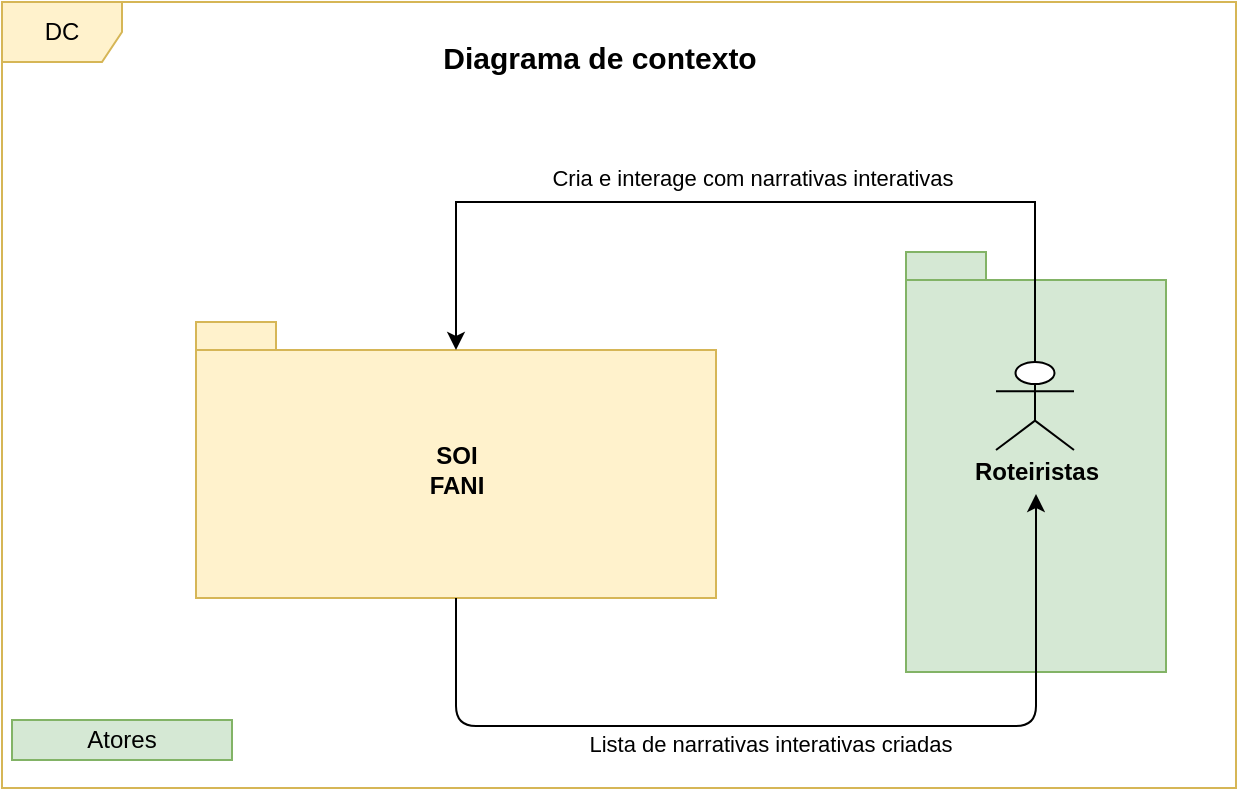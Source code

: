 <mxfile version="13.1.2" type="device"><diagram id="5TEr9pwAaKO4iSVHyow2" name="Page-1"><mxGraphModel dx="786" dy="546" grid="0" gridSize="10" guides="1" tooltips="1" connect="1" arrows="1" fold="1" page="1" pageScale="1" pageWidth="827" pageHeight="1169" math="0" shadow="0"><root><mxCell id="0"/><mxCell id="1" parent="0"/><mxCell id="oQwgCkKNtjnU_e56AvQa-33" value="DC" style="shape=umlFrame;whiteSpace=wrap;html=1;fillColor=#fff2cc;strokeColor=#d6b656;" parent="1" vertex="1"><mxGeometry x="173" y="80" width="617" height="393" as="geometry"/></mxCell><mxCell id="oQwgCkKNtjnU_e56AvQa-51" value="Roteiristas" style="shape=folder;fontStyle=1;spacingTop=10;tabWidth=40;tabHeight=14;tabPosition=left;html=1;fillColor=#d5e8d4;strokeColor=#82b366;" parent="1" vertex="1"><mxGeometry x="625" y="205" width="130" height="210" as="geometry"/></mxCell><mxCell id="oQwgCkKNtjnU_e56AvQa-9" value="SOI&lt;br&gt;FANI" style="shape=folder;fontStyle=1;spacingTop=10;tabWidth=40;tabHeight=14;tabPosition=left;html=1;fillColor=#fff2cc;strokeColor=#d6b656;" parent="1" vertex="1"><mxGeometry x="270" y="240" width="260" height="138" as="geometry"/></mxCell><mxCell id="oQwgCkKNtjnU_e56AvQa-26" style="edgeStyle=orthogonalEdgeStyle;rounded=0;orthogonalLoop=1;jettySize=auto;html=1;exitX=0.5;exitY=0;exitDx=0;exitDy=0;exitPerimeter=0;" parent="1" source="oQwgCkKNtjnU_e56AvQa-11" edge="1"><mxGeometry relative="1" as="geometry"><mxPoint x="400" y="254" as="targetPoint"/><Array as="points"><mxPoint x="690" y="180"/><mxPoint x="400" y="180"/></Array><mxPoint x="690" y="243" as="sourcePoint"/></mxGeometry></mxCell><mxCell id="zXygkUnxZdBRho3epZRC-3" value="Cria e interage com narrativas interativas" style="edgeLabel;html=1;align=center;verticalAlign=middle;resizable=0;points=[];" vertex="1" connectable="0" parent="oQwgCkKNtjnU_e56AvQa-26"><mxGeometry x="0.053" y="-2" relative="1" as="geometry"><mxPoint x="11.5" y="-10" as="offset"/></mxGeometry></mxCell><mxCell id="oQwgCkKNtjnU_e56AvQa-11" value="" style="shape=umlActor;verticalLabelPosition=bottom;labelBackgroundColor=#ffffff;verticalAlign=top;html=1;" parent="1" vertex="1"><mxGeometry x="670" y="260" width="39" height="44" as="geometry"/></mxCell><mxCell id="oQwgCkKNtjnU_e56AvQa-39" value="Atores" style="text;html=1;strokeColor=#82b366;fillColor=#d5e8d4;align=center;verticalAlign=middle;whiteSpace=wrap;rounded=0;" parent="1" vertex="1"><mxGeometry x="178" y="439" width="110" height="20" as="geometry"/></mxCell><mxCell id="oQwgCkKNtjnU_e56AvQa-53" value="Diagrama de contexto" style="text;align=center;fontStyle=1;verticalAlign=middle;spacingLeft=3;spacingRight=3;strokeColor=none;rotatable=0;points=[[0,0.5],[1,0.5]];portConstraint=eastwest;spacing=6;fontSize=15;" parent="1" vertex="1"><mxGeometry x="397" y="82" width="150" height="50" as="geometry"/></mxCell><mxCell id="zXygkUnxZdBRho3epZRC-2" value="" style="endArrow=classic;html=1;exitX=0.5;exitY=1;exitDx=0;exitDy=0;exitPerimeter=0;" edge="1" parent="1" source="oQwgCkKNtjnU_e56AvQa-9"><mxGeometry width="50" height="50" relative="1" as="geometry"><mxPoint x="377" y="315" as="sourcePoint"/><mxPoint x="690" y="326" as="targetPoint"/><Array as="points"><mxPoint x="400" y="442"/><mxPoint x="539" y="442"/><mxPoint x="690" y="442"/></Array></mxGeometry></mxCell><mxCell id="zXygkUnxZdBRho3epZRC-4" value="Lista de narrativas interativas criadas" style="edgeLabel;html=1;align=center;verticalAlign=middle;resizable=0;points=[];" vertex="1" connectable="0" parent="zXygkUnxZdBRho3epZRC-2"><mxGeometry x="-0.06" relative="1" as="geometry"><mxPoint y="9" as="offset"/></mxGeometry></mxCell></root></mxGraphModel></diagram></mxfile>